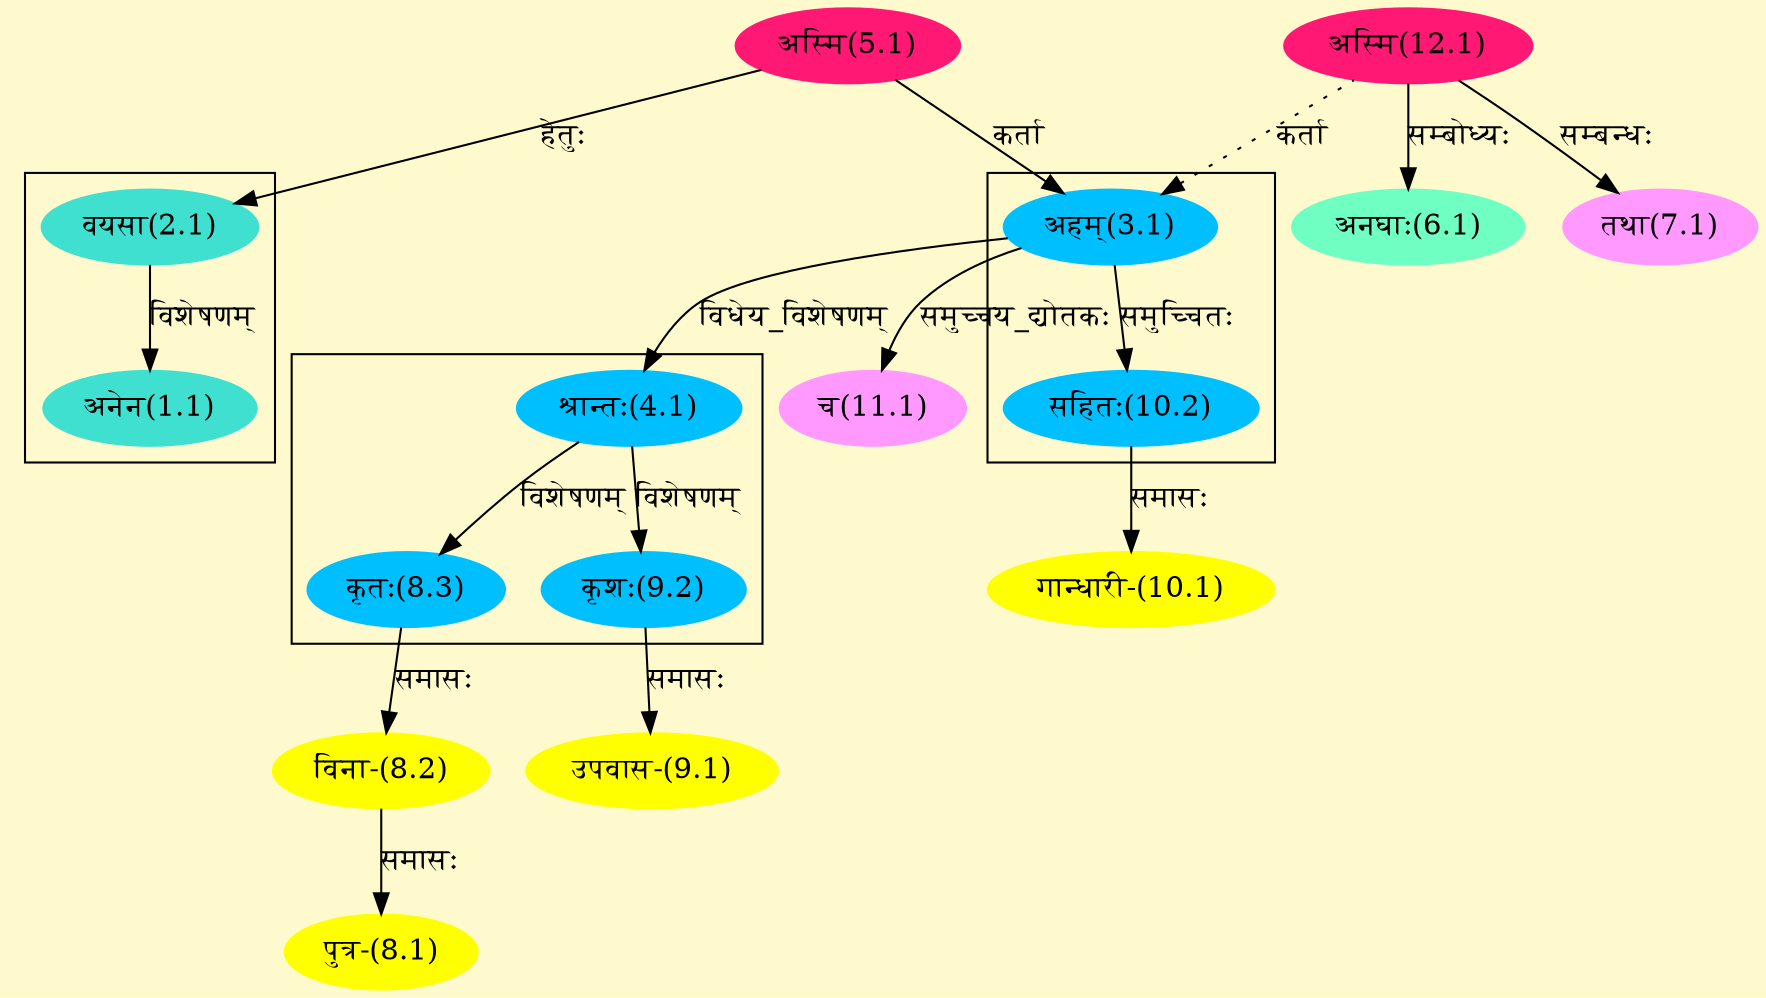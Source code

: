 digraph G{
rankdir=BT;
 compound=true;
 bgcolor="lemonchiffon1";

subgraph cluster_1{
Node1_1 [style=filled, color="#40E0D0" label = "अनेन(1.1)"]
Node2_1 [style=filled, color="#40E0D0" label = "वयसा(2.1)"]

}

subgraph cluster_2{
Node8_3 [style=filled, color="#00BFFF" label = "कृतः(8.3)"]
Node4_1 [style=filled, color="#00BFFF" label = "श्रान्तः(4.1)"]
Node9_2 [style=filled, color="#00BFFF" label = "कृशः(9.2)"]

}

subgraph cluster_3{
Node10_2 [style=filled, color="#00BFFF" label = "सहितः(10.2)"]
Node3_1 [style=filled, color="#00BFFF" label = "अहम्(3.1)"]

}
Node2_1 [style=filled, color="#40E0D0" label = "वयसा(2.1)"]
Node5_1 [style=filled, color="#FF1975" label = "अस्मि(5.1)"]
Node3_1 [style=filled, color="#00BFFF" label = "अहम्(3.1)"]
Node12_1 [style=filled, color="#FF1975" label = "अस्मि(12.1)"]
Node4_1 [style=filled, color="#00BFFF" label = "श्रान्तः(4.1)"]
Node1_1 [style=filled, color="#40E0D0" label = "अनेन(1.1)"]
Node6_1 [style=filled, color="#6FFFC3" label = "अनघाः(6.1)"]
Node7_1 [style=filled, color="#FF99FF" label = "तथा(7.1)"]
Node8_1 [style=filled, color="#FFFF00" label = "पुत्र-(8.1)"]
Node8_2 [style=filled, color="#FFFF00" label = "विना-(8.2)"]
Node8_3 [style=filled, color="#00BFFF" label = "कृतः(8.3)"]
Node9_1 [style=filled, color="#FFFF00" label = "उपवास-(9.1)"]
Node9_2 [style=filled, color="#00BFFF" label = "कृशः(9.2)"]
Node10_1 [style=filled, color="#FFFF00" label = "गान्धारी-(10.1)"]
Node10_2 [style=filled, color="#00BFFF" label = "सहितः(10.2)"]
Node11_1 [style=filled, color="#FF99FF" label = "च(11.1)"]
/* Start of Relations section */

Node1_1 -> Node2_1 [  label="विशेषणम्"  dir="back" ]
Node2_1 -> Node5_1 [  label="हेतुः"  dir="back" ]
Node3_1 -> Node5_1 [  label="कर्ता"  dir="back" ]
Node3_1 -> Node12_1 [ style=dotted label="कर्ता"  dir="back" ]
Node4_1 -> Node3_1 [  label="विधेय_विशेषणम्"  dir="back" ]
Node6_1 -> Node12_1 [  label="सम्बोध्यः"  dir="back" ]
Node7_1 -> Node12_1 [  label="सम्बन्धः"  dir="back" ]
Node8_1 -> Node8_2 [  label="समासः"  dir="back" ]
Node8_2 -> Node8_3 [  label="समासः"  dir="back" ]
Node8_3 -> Node4_1 [  label="विशेषणम्"  dir="back" ]
Node9_1 -> Node9_2 [  label="समासः"  dir="back" ]
Node9_2 -> Node4_1 [  label="विशेषणम्"  dir="back" ]
Node10_1 -> Node10_2 [  label="समासः"  dir="back" ]
Node10_2 -> Node3_1 [  label="समुच्चितः"  dir="back" ]
Node11_1 -> Node3_1 [  label="समुच्चय_द्योतकः"  dir="back" ]
}
